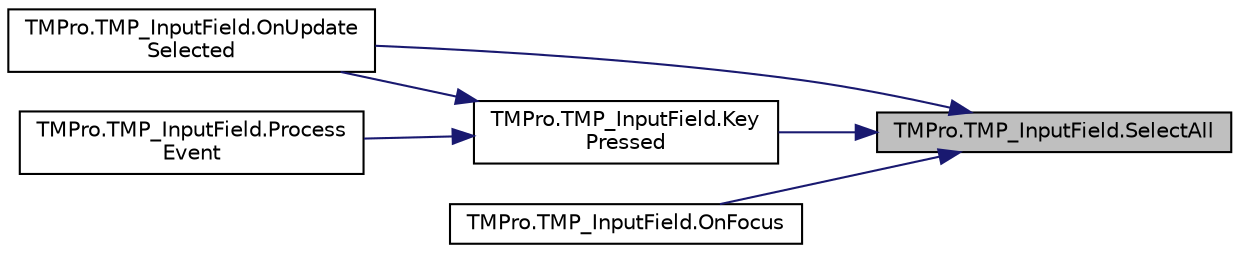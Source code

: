 digraph "TMPro.TMP_InputField.SelectAll"
{
 // LATEX_PDF_SIZE
  edge [fontname="Helvetica",fontsize="10",labelfontname="Helvetica",labelfontsize="10"];
  node [fontname="Helvetica",fontsize="10",shape=record];
  rankdir="RL";
  Node1 [label="TMPro.TMP_InputField.SelectAll",height=0.2,width=0.4,color="black", fillcolor="grey75", style="filled", fontcolor="black",tooltip=" "];
  Node1 -> Node2 [dir="back",color="midnightblue",fontsize="10",style="solid",fontname="Helvetica"];
  Node2 [label="TMPro.TMP_InputField.Key\lPressed",height=0.2,width=0.4,color="black", fillcolor="white", style="filled",URL="$class_t_m_pro_1_1_t_m_p___input_field.html#a9ef972ef2261f10383fd4a900a9c3449",tooltip=" "];
  Node2 -> Node3 [dir="back",color="midnightblue",fontsize="10",style="solid",fontname="Helvetica"];
  Node3 [label="TMPro.TMP_InputField.OnUpdate\lSelected",height=0.2,width=0.4,color="black", fillcolor="white", style="filled",URL="$class_t_m_pro_1_1_t_m_p___input_field.html#a6daaf6eadebb182f92aa088d7abb86dc",tooltip=" "];
  Node2 -> Node4 [dir="back",color="midnightblue",fontsize="10",style="solid",fontname="Helvetica"];
  Node4 [label="TMPro.TMP_InputField.Process\lEvent",height=0.2,width=0.4,color="black", fillcolor="white", style="filled",URL="$class_t_m_pro_1_1_t_m_p___input_field.html#abdbb932fc8d6aa12272b0a480ad13504",tooltip=" "];
  Node1 -> Node5 [dir="back",color="midnightblue",fontsize="10",style="solid",fontname="Helvetica"];
  Node5 [label="TMPro.TMP_InputField.OnFocus",height=0.2,width=0.4,color="black", fillcolor="white", style="filled",URL="$class_t_m_pro_1_1_t_m_p___input_field.html#ab9ec006dcffd4f1aceb65e632e224c49",tooltip=" "];
  Node1 -> Node3 [dir="back",color="midnightblue",fontsize="10",style="solid",fontname="Helvetica"];
}
